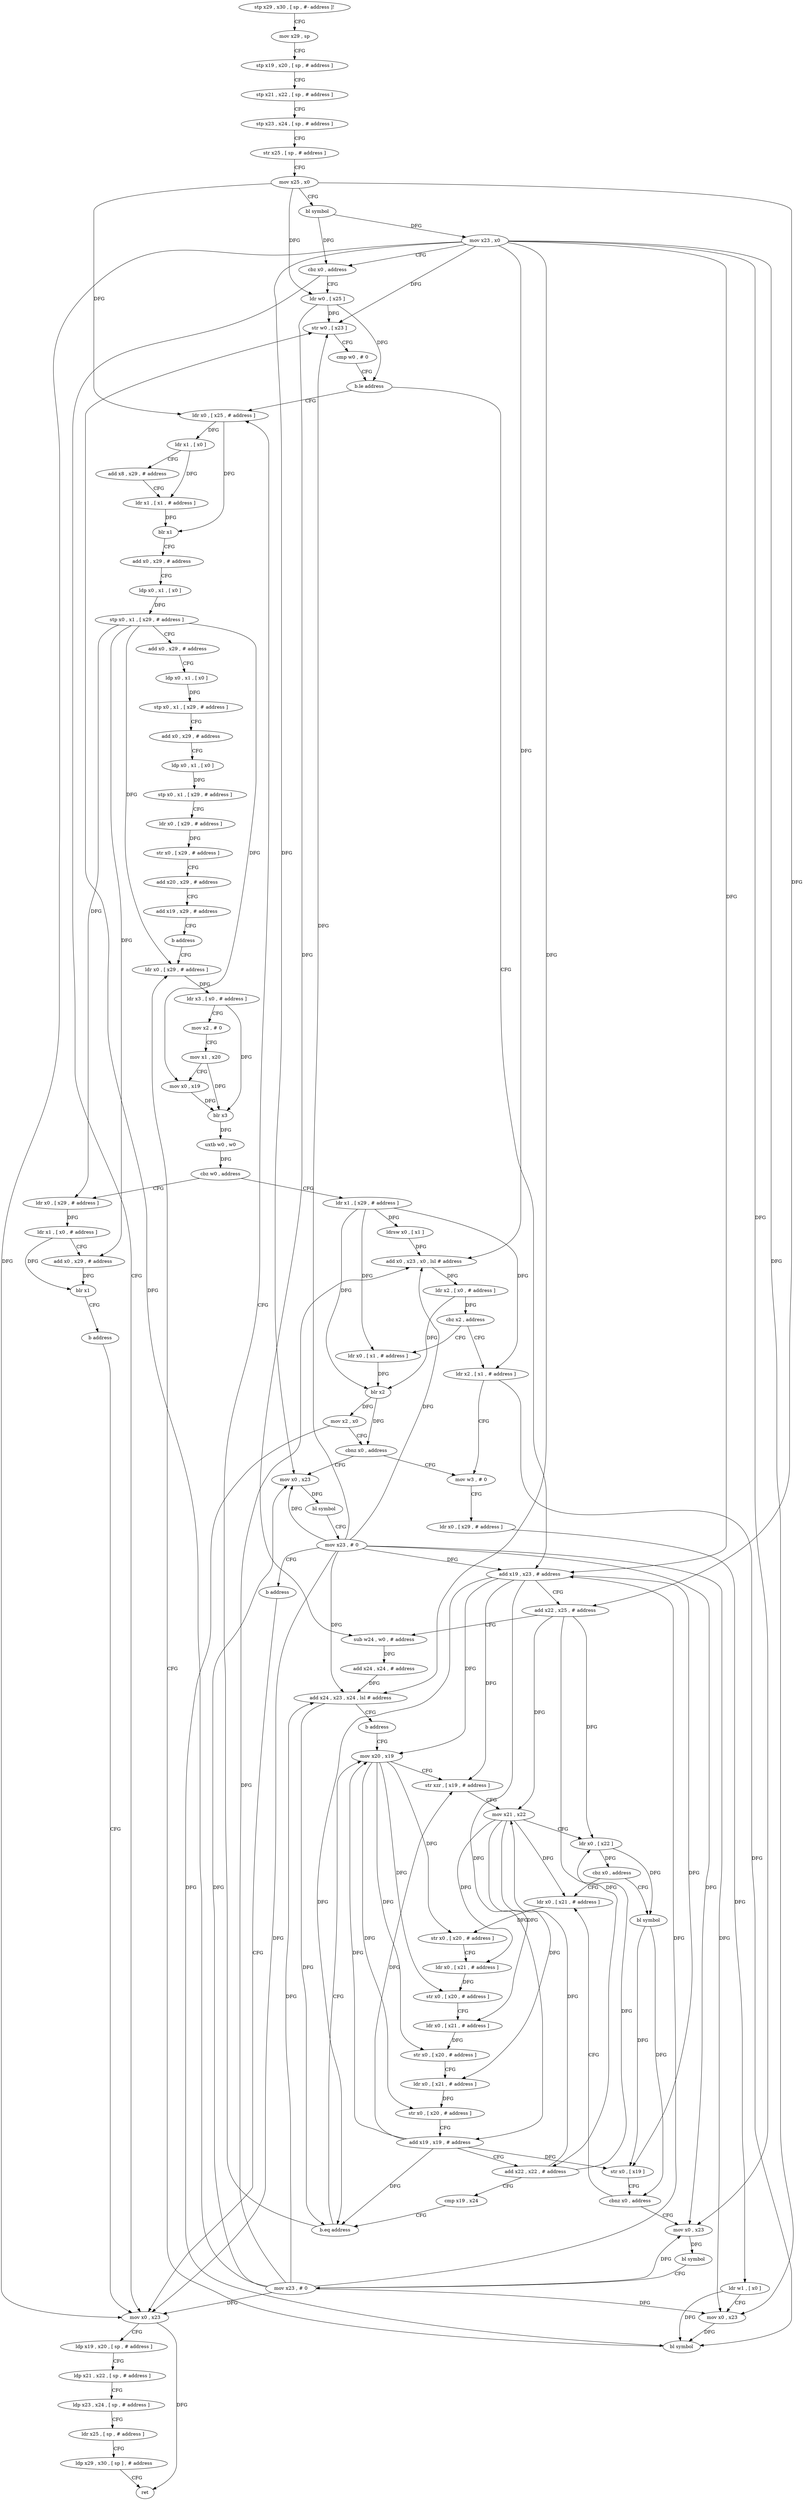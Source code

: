 digraph "func" {
"78616" [label = "stp x29 , x30 , [ sp , #- address ]!" ]
"78620" [label = "mov x29 , sp" ]
"78624" [label = "stp x19 , x20 , [ sp , # address ]" ]
"78628" [label = "stp x21 , x22 , [ sp , # address ]" ]
"78632" [label = "stp x23 , x24 , [ sp , # address ]" ]
"78636" [label = "str x25 , [ sp , # address ]" ]
"78640" [label = "mov x25 , x0" ]
"78644" [label = "bl symbol" ]
"78648" [label = "mov x23 , x0" ]
"78652" [label = "cbz x0 , address" ]
"78788" [label = "mov x0 , x23" ]
"78656" [label = "ldr w0 , [ x25 ]" ]
"78792" [label = "ldp x19 , x20 , [ sp , # address ]" ]
"78796" [label = "ldp x21 , x22 , [ sp , # address ]" ]
"78800" [label = "ldp x23 , x24 , [ sp , # address ]" ]
"78804" [label = "ldr x25 , [ sp , # address ]" ]
"78808" [label = "ldp x29 , x30 , [ sp ] , # address" ]
"78812" [label = "ret" ]
"78660" [label = "str w0 , [ x23 ]" ]
"78664" [label = "cmp w0 , # 0" ]
"78668" [label = "b.le address" ]
"78816" [label = "ldr x0 , [ x25 , # address ]" ]
"78672" [label = "add x19 , x23 , # address" ]
"78820" [label = "ldr x1 , [ x0 ]" ]
"78824" [label = "add x8 , x29 , # address" ]
"78828" [label = "ldr x1 , [ x1 , # address ]" ]
"78832" [label = "blr x1" ]
"78836" [label = "add x0 , x29 , # address" ]
"78840" [label = "ldp x0 , x1 , [ x0 ]" ]
"78844" [label = "stp x0 , x1 , [ x29 , # address ]" ]
"78848" [label = "add x0 , x29 , # address" ]
"78852" [label = "ldp x0 , x1 , [ x0 ]" ]
"78856" [label = "stp x0 , x1 , [ x29 , # address ]" ]
"78860" [label = "add x0 , x29 , # address" ]
"78864" [label = "ldp x0 , x1 , [ x0 ]" ]
"78868" [label = "stp x0 , x1 , [ x29 , # address ]" ]
"78872" [label = "ldr x0 , [ x29 , # address ]" ]
"78876" [label = "str x0 , [ x29 , # address ]" ]
"78880" [label = "add x20 , x29 , # address" ]
"78884" [label = "add x19 , x29 , # address" ]
"78888" [label = "b address" ]
"78916" [label = "ldr x0 , [ x29 , # address ]" ]
"78676" [label = "add x22 , x25 , # address" ]
"78680" [label = "sub w24 , w0 , # address" ]
"78684" [label = "add x24 , x24 , # address" ]
"78688" [label = "add x24 , x23 , x24 , lsl # address" ]
"78692" [label = "b address" ]
"78744" [label = "mov x20 , x19" ]
"78920" [label = "ldr x3 , [ x0 , # address ]" ]
"78924" [label = "mov x2 , # 0" ]
"78928" [label = "mov x1 , x20" ]
"78932" [label = "mov x0 , x19" ]
"78936" [label = "blr x3" ]
"78940" [label = "uxtb w0 , w0" ]
"78944" [label = "cbz w0 , address" ]
"79000" [label = "ldr x0 , [ x29 , # address ]" ]
"78948" [label = "ldr x1 , [ x29 , # address ]" ]
"78748" [label = "str xzr , [ x19 , # address ]" ]
"78752" [label = "mov x21 , x22" ]
"78756" [label = "ldr x0 , [ x22 ]" ]
"78760" [label = "cbz x0 , address" ]
"78696" [label = "ldr x0 , [ x21 , # address ]" ]
"78764" [label = "bl symbol" ]
"79004" [label = "ldr x1 , [ x0 , # address ]" ]
"79008" [label = "add x0 , x29 , # address" ]
"79012" [label = "blr x1" ]
"79016" [label = "b address" ]
"78952" [label = "ldrsw x0 , [ x1 ]" ]
"78956" [label = "add x0 , x23 , x0 , lsl # address" ]
"78960" [label = "ldr x2 , [ x0 , # address ]" ]
"78964" [label = "cbz x2 , address" ]
"78892" [label = "ldr x2 , [ x1 , # address ]" ]
"78968" [label = "ldr x0 , [ x1 , # address ]" ]
"78700" [label = "str x0 , [ x20 , # address ]" ]
"78704" [label = "ldr x0 , [ x21 , # address ]" ]
"78708" [label = "str x0 , [ x20 , # address ]" ]
"78712" [label = "ldr x0 , [ x21 , # address ]" ]
"78716" [label = "str x0 , [ x20 , # address ]" ]
"78720" [label = "ldr x0 , [ x21 , # address ]" ]
"78724" [label = "str x0 , [ x20 , # address ]" ]
"78728" [label = "add x19 , x19 , # address" ]
"78732" [label = "add x22 , x22 , # address" ]
"78736" [label = "cmp x19 , x24" ]
"78740" [label = "b.eq address" ]
"78768" [label = "str x0 , [ x19 ]" ]
"78772" [label = "cbnz x0 , address" ]
"78776" [label = "mov x0 , x23" ]
"78896" [label = "mov w3 , # 0" ]
"78972" [label = "blr x2" ]
"78976" [label = "mov x2 , x0" ]
"78980" [label = "cbnz x0 , address" ]
"78984" [label = "mov x0 , x23" ]
"78780" [label = "bl symbol" ]
"78784" [label = "mov x23 , # 0" ]
"78900" [label = "ldr x0 , [ x29 , # address ]" ]
"78904" [label = "ldr w1 , [ x0 ]" ]
"78908" [label = "mov x0 , x23" ]
"78912" [label = "bl symbol" ]
"78988" [label = "bl symbol" ]
"78992" [label = "mov x23 , # 0" ]
"78996" [label = "b address" ]
"78616" -> "78620" [ label = "CFG" ]
"78620" -> "78624" [ label = "CFG" ]
"78624" -> "78628" [ label = "CFG" ]
"78628" -> "78632" [ label = "CFG" ]
"78632" -> "78636" [ label = "CFG" ]
"78636" -> "78640" [ label = "CFG" ]
"78640" -> "78644" [ label = "CFG" ]
"78640" -> "78656" [ label = "DFG" ]
"78640" -> "78816" [ label = "DFG" ]
"78640" -> "78676" [ label = "DFG" ]
"78644" -> "78648" [ label = "DFG" ]
"78644" -> "78652" [ label = "DFG" ]
"78648" -> "78652" [ label = "CFG" ]
"78648" -> "78788" [ label = "DFG" ]
"78648" -> "78660" [ label = "DFG" ]
"78648" -> "78672" [ label = "DFG" ]
"78648" -> "78688" [ label = "DFG" ]
"78648" -> "78956" [ label = "DFG" ]
"78648" -> "78776" [ label = "DFG" ]
"78648" -> "78908" [ label = "DFG" ]
"78648" -> "78984" [ label = "DFG" ]
"78652" -> "78788" [ label = "CFG" ]
"78652" -> "78656" [ label = "CFG" ]
"78788" -> "78792" [ label = "CFG" ]
"78788" -> "78812" [ label = "DFG" ]
"78656" -> "78660" [ label = "DFG" ]
"78656" -> "78668" [ label = "DFG" ]
"78656" -> "78680" [ label = "DFG" ]
"78792" -> "78796" [ label = "CFG" ]
"78796" -> "78800" [ label = "CFG" ]
"78800" -> "78804" [ label = "CFG" ]
"78804" -> "78808" [ label = "CFG" ]
"78808" -> "78812" [ label = "CFG" ]
"78660" -> "78664" [ label = "CFG" ]
"78664" -> "78668" [ label = "CFG" ]
"78668" -> "78816" [ label = "CFG" ]
"78668" -> "78672" [ label = "CFG" ]
"78816" -> "78820" [ label = "DFG" ]
"78816" -> "78832" [ label = "DFG" ]
"78672" -> "78676" [ label = "CFG" ]
"78672" -> "78744" [ label = "DFG" ]
"78672" -> "78748" [ label = "DFG" ]
"78672" -> "78728" [ label = "DFG" ]
"78672" -> "78740" [ label = "DFG" ]
"78672" -> "78768" [ label = "DFG" ]
"78820" -> "78824" [ label = "CFG" ]
"78820" -> "78828" [ label = "DFG" ]
"78824" -> "78828" [ label = "CFG" ]
"78828" -> "78832" [ label = "DFG" ]
"78832" -> "78836" [ label = "CFG" ]
"78836" -> "78840" [ label = "CFG" ]
"78840" -> "78844" [ label = "DFG" ]
"78844" -> "78848" [ label = "CFG" ]
"78844" -> "78916" [ label = "DFG" ]
"78844" -> "79000" [ label = "DFG" ]
"78844" -> "78932" [ label = "DFG" ]
"78844" -> "79008" [ label = "DFG" ]
"78848" -> "78852" [ label = "CFG" ]
"78852" -> "78856" [ label = "DFG" ]
"78856" -> "78860" [ label = "CFG" ]
"78860" -> "78864" [ label = "CFG" ]
"78864" -> "78868" [ label = "DFG" ]
"78868" -> "78872" [ label = "CFG" ]
"78872" -> "78876" [ label = "DFG" ]
"78876" -> "78880" [ label = "CFG" ]
"78880" -> "78884" [ label = "CFG" ]
"78884" -> "78888" [ label = "CFG" ]
"78888" -> "78916" [ label = "CFG" ]
"78916" -> "78920" [ label = "DFG" ]
"78676" -> "78680" [ label = "CFG" ]
"78676" -> "78752" [ label = "DFG" ]
"78676" -> "78756" [ label = "DFG" ]
"78676" -> "78732" [ label = "DFG" ]
"78680" -> "78684" [ label = "DFG" ]
"78684" -> "78688" [ label = "DFG" ]
"78688" -> "78692" [ label = "CFG" ]
"78688" -> "78740" [ label = "DFG" ]
"78692" -> "78744" [ label = "CFG" ]
"78744" -> "78748" [ label = "CFG" ]
"78744" -> "78700" [ label = "DFG" ]
"78744" -> "78708" [ label = "DFG" ]
"78744" -> "78716" [ label = "DFG" ]
"78744" -> "78724" [ label = "DFG" ]
"78920" -> "78924" [ label = "CFG" ]
"78920" -> "78936" [ label = "DFG" ]
"78924" -> "78928" [ label = "CFG" ]
"78928" -> "78932" [ label = "CFG" ]
"78928" -> "78936" [ label = "DFG" ]
"78932" -> "78936" [ label = "DFG" ]
"78936" -> "78940" [ label = "DFG" ]
"78940" -> "78944" [ label = "DFG" ]
"78944" -> "79000" [ label = "CFG" ]
"78944" -> "78948" [ label = "CFG" ]
"79000" -> "79004" [ label = "DFG" ]
"78948" -> "78952" [ label = "DFG" ]
"78948" -> "78892" [ label = "DFG" ]
"78948" -> "78968" [ label = "DFG" ]
"78948" -> "78972" [ label = "DFG" ]
"78748" -> "78752" [ label = "CFG" ]
"78752" -> "78756" [ label = "CFG" ]
"78752" -> "78696" [ label = "DFG" ]
"78752" -> "78704" [ label = "DFG" ]
"78752" -> "78712" [ label = "DFG" ]
"78752" -> "78720" [ label = "DFG" ]
"78756" -> "78760" [ label = "DFG" ]
"78756" -> "78764" [ label = "DFG" ]
"78760" -> "78696" [ label = "CFG" ]
"78760" -> "78764" [ label = "CFG" ]
"78696" -> "78700" [ label = "DFG" ]
"78764" -> "78768" [ label = "DFG" ]
"78764" -> "78772" [ label = "DFG" ]
"79004" -> "79008" [ label = "CFG" ]
"79004" -> "79012" [ label = "DFG" ]
"79008" -> "79012" [ label = "DFG" ]
"79012" -> "79016" [ label = "CFG" ]
"79016" -> "78788" [ label = "CFG" ]
"78952" -> "78956" [ label = "DFG" ]
"78956" -> "78960" [ label = "DFG" ]
"78960" -> "78964" [ label = "DFG" ]
"78960" -> "78972" [ label = "DFG" ]
"78964" -> "78892" [ label = "CFG" ]
"78964" -> "78968" [ label = "CFG" ]
"78892" -> "78896" [ label = "CFG" ]
"78892" -> "78912" [ label = "DFG" ]
"78968" -> "78972" [ label = "DFG" ]
"78700" -> "78704" [ label = "CFG" ]
"78704" -> "78708" [ label = "DFG" ]
"78708" -> "78712" [ label = "CFG" ]
"78712" -> "78716" [ label = "DFG" ]
"78716" -> "78720" [ label = "CFG" ]
"78720" -> "78724" [ label = "DFG" ]
"78724" -> "78728" [ label = "CFG" ]
"78728" -> "78732" [ label = "CFG" ]
"78728" -> "78744" [ label = "DFG" ]
"78728" -> "78748" [ label = "DFG" ]
"78728" -> "78740" [ label = "DFG" ]
"78728" -> "78768" [ label = "DFG" ]
"78732" -> "78736" [ label = "CFG" ]
"78732" -> "78752" [ label = "DFG" ]
"78732" -> "78756" [ label = "DFG" ]
"78736" -> "78740" [ label = "CFG" ]
"78740" -> "78816" [ label = "CFG" ]
"78740" -> "78744" [ label = "CFG" ]
"78768" -> "78772" [ label = "CFG" ]
"78772" -> "78696" [ label = "CFG" ]
"78772" -> "78776" [ label = "CFG" ]
"78776" -> "78780" [ label = "DFG" ]
"78896" -> "78900" [ label = "CFG" ]
"78972" -> "78976" [ label = "DFG" ]
"78972" -> "78980" [ label = "DFG" ]
"78976" -> "78980" [ label = "CFG" ]
"78976" -> "78912" [ label = "DFG" ]
"78980" -> "78896" [ label = "CFG" ]
"78980" -> "78984" [ label = "CFG" ]
"78984" -> "78988" [ label = "DFG" ]
"78780" -> "78784" [ label = "CFG" ]
"78784" -> "78788" [ label = "DFG" ]
"78784" -> "78672" [ label = "DFG" ]
"78784" -> "78776" [ label = "DFG" ]
"78784" -> "78660" [ label = "DFG" ]
"78784" -> "78688" [ label = "DFG" ]
"78784" -> "78956" [ label = "DFG" ]
"78784" -> "78908" [ label = "DFG" ]
"78784" -> "78984" [ label = "DFG" ]
"78900" -> "78904" [ label = "DFG" ]
"78904" -> "78908" [ label = "CFG" ]
"78904" -> "78912" [ label = "DFG" ]
"78908" -> "78912" [ label = "DFG" ]
"78912" -> "78916" [ label = "CFG" ]
"78988" -> "78992" [ label = "CFG" ]
"78992" -> "78996" [ label = "CFG" ]
"78992" -> "78788" [ label = "DFG" ]
"78992" -> "78672" [ label = "DFG" ]
"78992" -> "78776" [ label = "DFG" ]
"78992" -> "78908" [ label = "DFG" ]
"78992" -> "78984" [ label = "DFG" ]
"78992" -> "78660" [ label = "DFG" ]
"78992" -> "78688" [ label = "DFG" ]
"78992" -> "78956" [ label = "DFG" ]
"78996" -> "78788" [ label = "CFG" ]
}
